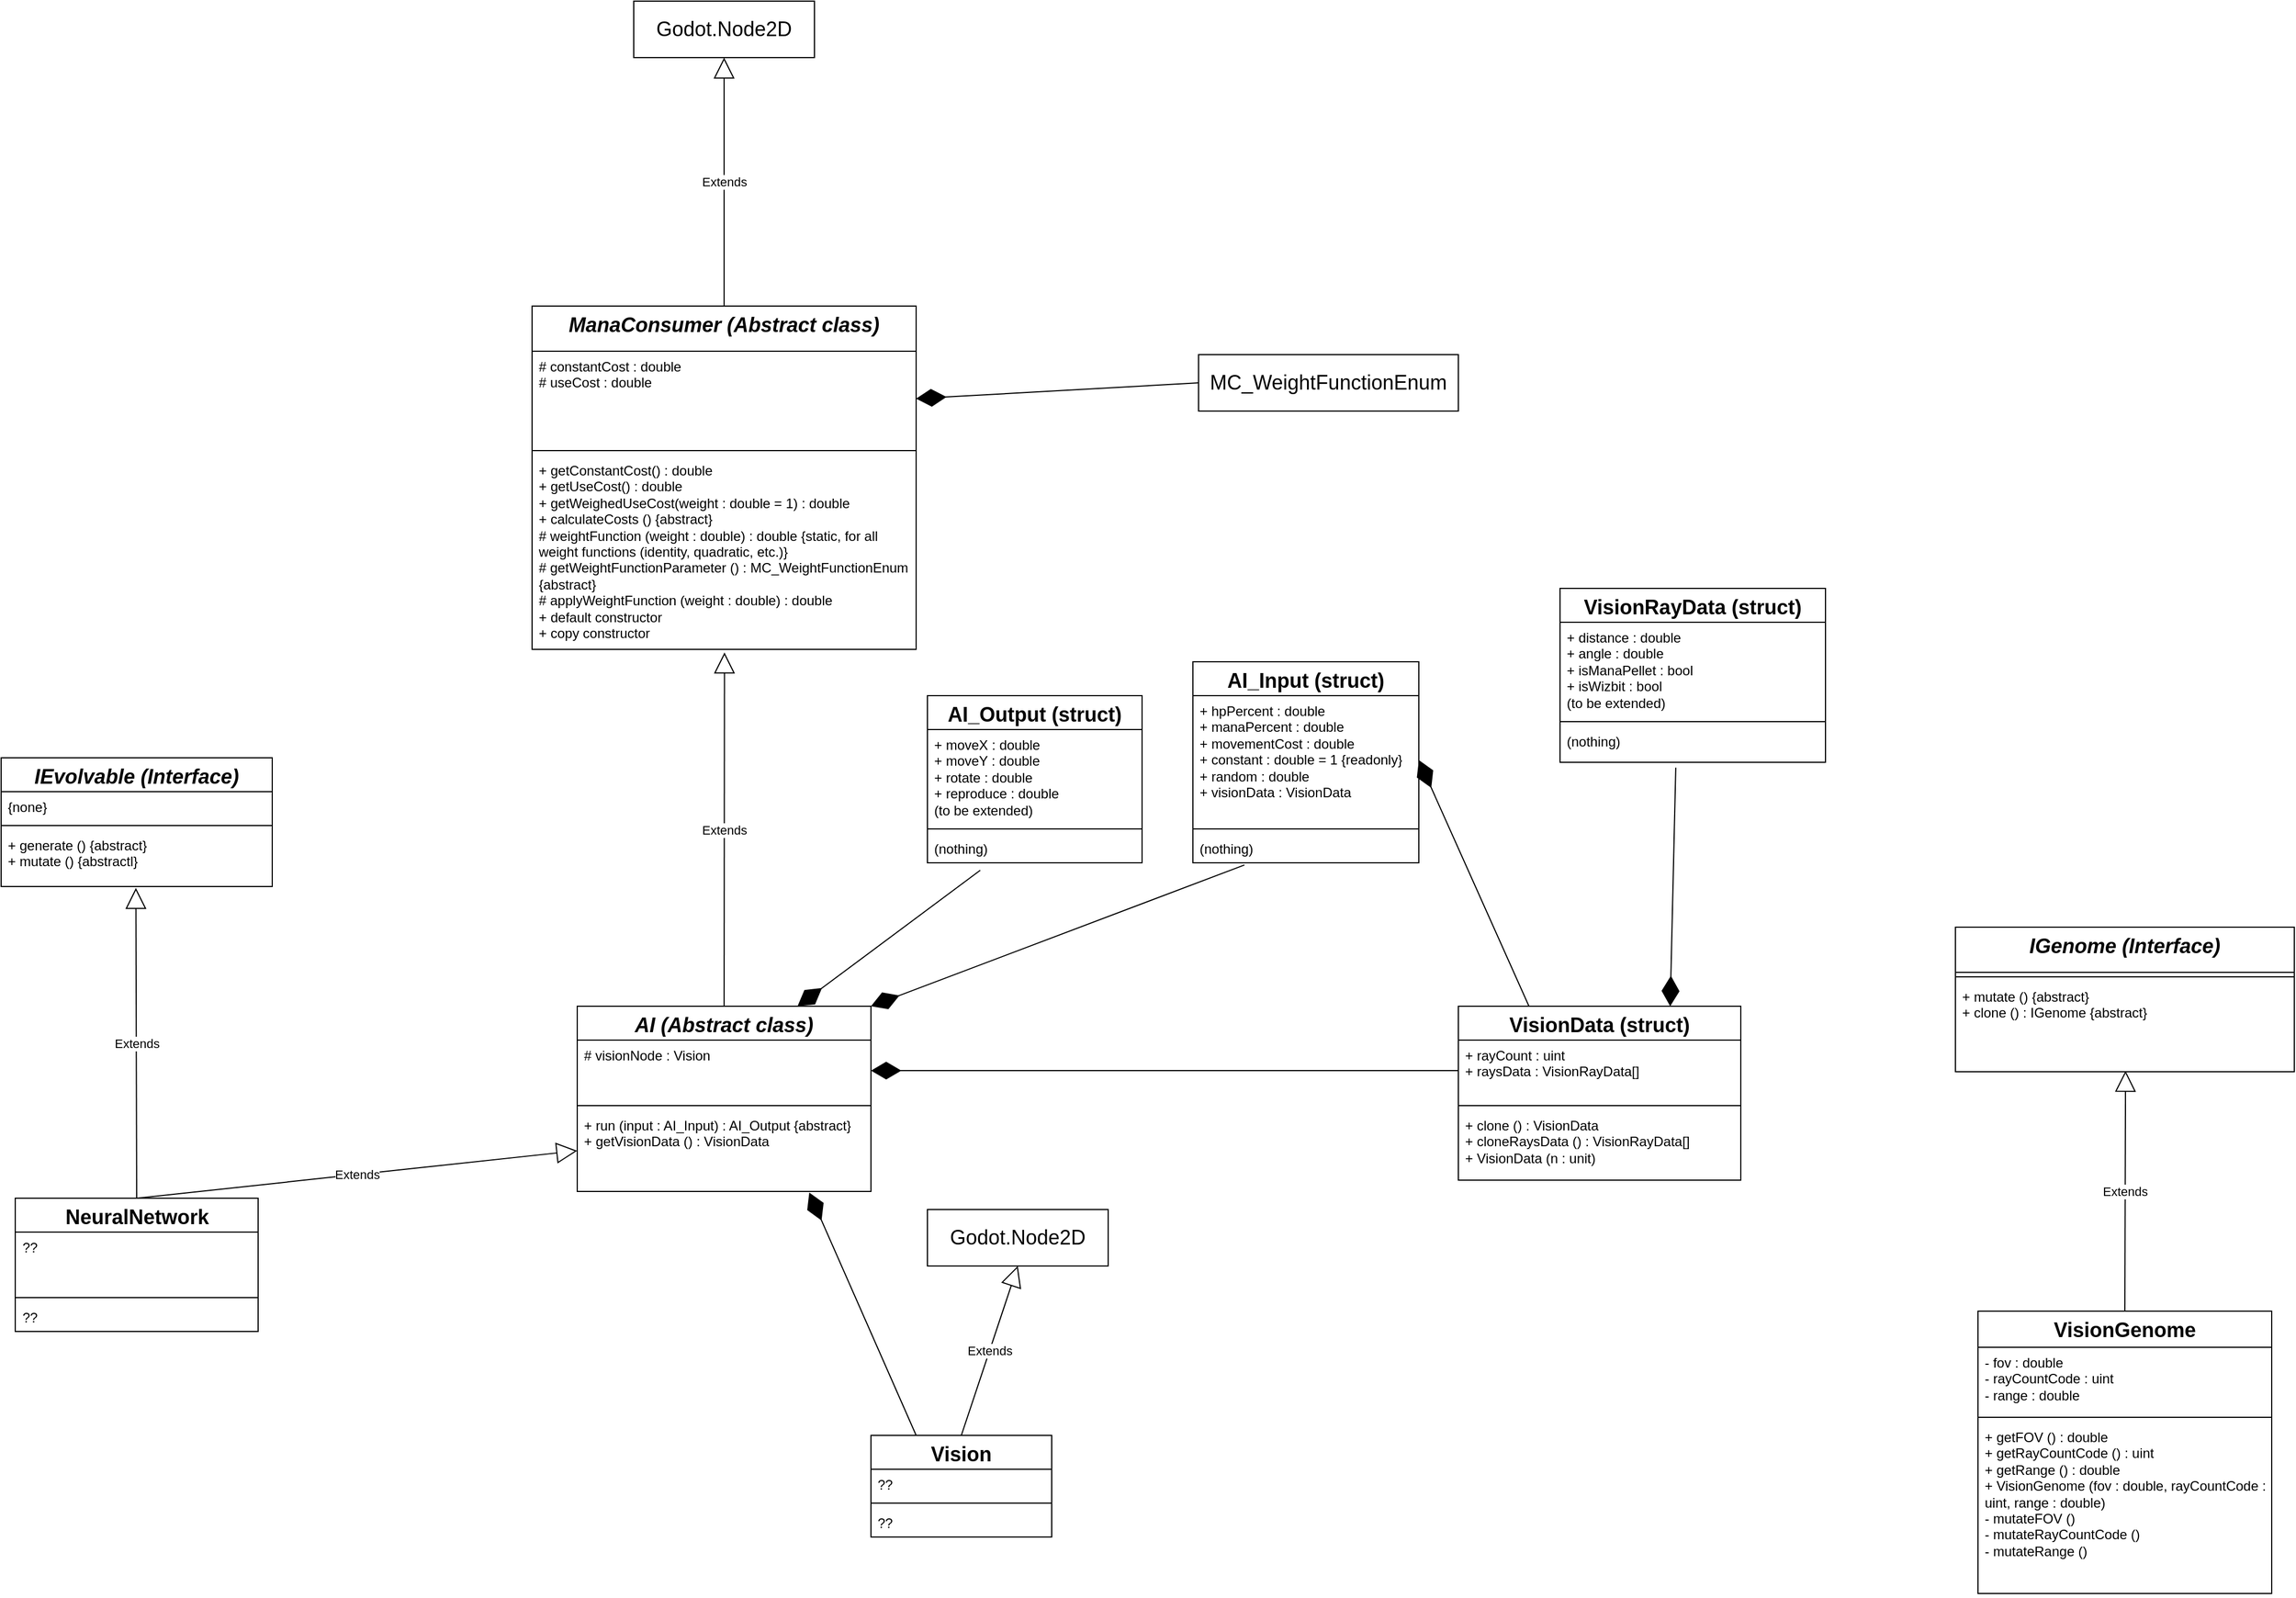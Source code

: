 <mxfile version="24.2.5" type="device">
  <diagram name="Page-1" id="7WFIXxiKZeKs0zez9FQ8">
    <mxGraphModel dx="1018" dy="598" grid="1" gridSize="10" guides="1" tooltips="1" connect="1" arrows="1" fold="1" page="1" pageScale="1" pageWidth="850" pageHeight="1100" math="0" shadow="0">
      <root>
        <mxCell id="0" />
        <mxCell id="1" parent="0" />
        <mxCell id="9O78wGGuVozdPFEIfdjM-1" value="&lt;i&gt;&lt;font style=&quot;font-size: 18px;&quot;&gt;IGenome (Interface)&lt;/font&gt;&lt;/i&gt;" style="swimlane;fontStyle=1;align=center;verticalAlign=top;childLayout=stackLayout;horizontal=1;startSize=40;horizontalStack=0;resizeParent=1;resizeParentMax=0;resizeLast=0;collapsible=1;marginBottom=0;whiteSpace=wrap;html=1;" parent="1" vertex="1">
          <mxGeometry x="1850" y="850" width="300" height="128" as="geometry" />
        </mxCell>
        <mxCell id="9O78wGGuVozdPFEIfdjM-2" value="" style="line;strokeWidth=1;fillColor=none;align=left;verticalAlign=middle;spacingTop=-1;spacingLeft=3;spacingRight=3;rotatable=0;labelPosition=right;points=[];portConstraint=eastwest;strokeColor=inherit;" parent="9O78wGGuVozdPFEIfdjM-1" vertex="1">
          <mxGeometry y="40" width="300" height="8" as="geometry" />
        </mxCell>
        <mxCell id="9O78wGGuVozdPFEIfdjM-3" value="&lt;div&gt;&lt;span style=&quot;background-color: initial;&quot;&gt;+ mutate () {abstract}&lt;/span&gt;&lt;br&gt;&lt;/div&gt;&lt;div&gt;&lt;span style=&quot;background-color: initial;&quot;&gt;+ clone () : IGenome {abstract}&lt;/span&gt;&lt;/div&gt;" style="text;strokeColor=none;fillColor=none;align=left;verticalAlign=top;spacingLeft=4;spacingRight=4;overflow=hidden;rotatable=0;points=[[0,0.5],[1,0.5]];portConstraint=eastwest;whiteSpace=wrap;html=1;" parent="9O78wGGuVozdPFEIfdjM-1" vertex="1">
          <mxGeometry y="48" width="300" height="80" as="geometry" />
        </mxCell>
        <mxCell id="9O78wGGuVozdPFEIfdjM-4" value="&lt;i&gt;&lt;font style=&quot;font-size: 18px;&quot;&gt;ManaConsumer (Abstract class)&lt;/font&gt;&lt;/i&gt;" style="swimlane;fontStyle=1;align=center;verticalAlign=top;childLayout=stackLayout;horizontal=1;startSize=40;horizontalStack=0;resizeParent=1;resizeParentMax=0;resizeLast=0;collapsible=1;marginBottom=0;whiteSpace=wrap;html=1;" parent="1" vertex="1">
          <mxGeometry x="590" y="300" width="340" height="304" as="geometry" />
        </mxCell>
        <mxCell id="9O78wGGuVozdPFEIfdjM-5" value="&lt;div&gt;# constantCost : double&lt;/div&gt;&lt;div&gt;# useCost : double&lt;/div&gt;" style="text;strokeColor=none;fillColor=none;align=left;verticalAlign=top;spacingLeft=4;spacingRight=4;overflow=hidden;rotatable=0;points=[[0,0.5],[1,0.5]];portConstraint=eastwest;whiteSpace=wrap;html=1;" parent="9O78wGGuVozdPFEIfdjM-4" vertex="1">
          <mxGeometry y="40" width="340" height="84" as="geometry" />
        </mxCell>
        <mxCell id="9O78wGGuVozdPFEIfdjM-6" value="" style="line;strokeWidth=1;fillColor=none;align=left;verticalAlign=middle;spacingTop=-1;spacingLeft=3;spacingRight=3;rotatable=0;labelPosition=right;points=[];portConstraint=eastwest;strokeColor=inherit;" parent="9O78wGGuVozdPFEIfdjM-4" vertex="1">
          <mxGeometry y="124" width="340" height="8" as="geometry" />
        </mxCell>
        <mxCell id="9O78wGGuVozdPFEIfdjM-7" value="+ getConstantCost() : double&lt;div&gt;+ getUseCost() : double&lt;br&gt;&lt;div&gt;+ getWeighedUseCost(weight : double = 1) : double&lt;/div&gt;&lt;div&gt;+ calculateCosts () {abstract}&lt;/div&gt;&lt;div&gt;# weightFunction (weight : double) : double {static, for all weight functions (identity, quadratic, etc.)}&lt;/div&gt;&lt;div&gt;# getWeightFunctionParameter () : MC_WeightFunctionEnum {abstract}&lt;/div&gt;&lt;div&gt;# applyWeightFunction (weight : double) : double&lt;/div&gt;&lt;div&gt;+ default constructor&lt;/div&gt;&lt;div&gt;+ copy constructor&lt;/div&gt;&lt;/div&gt;" style="text;strokeColor=none;fillColor=none;align=left;verticalAlign=top;spacingLeft=4;spacingRight=4;overflow=hidden;rotatable=0;points=[[0,0.5],[1,0.5]];portConstraint=eastwest;whiteSpace=wrap;html=1;" parent="9O78wGGuVozdPFEIfdjM-4" vertex="1">
          <mxGeometry y="132" width="340" height="172" as="geometry" />
        </mxCell>
        <mxCell id="9O78wGGuVozdPFEIfdjM-8" value="&lt;i&gt;&lt;font style=&quot;font-size: 18px;&quot;&gt;IEvolvable (Interface)&lt;/font&gt;&lt;/i&gt;" style="swimlane;fontStyle=1;align=center;verticalAlign=top;childLayout=stackLayout;horizontal=1;startSize=30;horizontalStack=0;resizeParent=1;resizeParentMax=0;resizeLast=0;collapsible=1;marginBottom=0;whiteSpace=wrap;html=1;" parent="1" vertex="1">
          <mxGeometry x="120" y="700" width="240" height="114" as="geometry" />
        </mxCell>
        <mxCell id="9O78wGGuVozdPFEIfdjM-9" value="{none}" style="text;strokeColor=none;fillColor=none;align=left;verticalAlign=top;spacingLeft=4;spacingRight=4;overflow=hidden;rotatable=0;points=[[0,0.5],[1,0.5]];portConstraint=eastwest;whiteSpace=wrap;html=1;" parent="9O78wGGuVozdPFEIfdjM-8" vertex="1">
          <mxGeometry y="30" width="240" height="26" as="geometry" />
        </mxCell>
        <mxCell id="9O78wGGuVozdPFEIfdjM-10" value="" style="line;strokeWidth=1;fillColor=none;align=left;verticalAlign=middle;spacingTop=-1;spacingLeft=3;spacingRight=3;rotatable=0;labelPosition=right;points=[];portConstraint=eastwest;strokeColor=inherit;" parent="9O78wGGuVozdPFEIfdjM-8" vertex="1">
          <mxGeometry y="56" width="240" height="8" as="geometry" />
        </mxCell>
        <mxCell id="9O78wGGuVozdPFEIfdjM-11" value="+ generate () {abstract}&lt;div&gt;+ mutate () {abstractl}&lt;/div&gt;" style="text;strokeColor=none;fillColor=none;align=left;verticalAlign=top;spacingLeft=4;spacingRight=4;overflow=hidden;rotatable=0;points=[[0,0.5],[1,0.5]];portConstraint=eastwest;whiteSpace=wrap;html=1;" parent="9O78wGGuVozdPFEIfdjM-8" vertex="1">
          <mxGeometry y="64" width="240" height="50" as="geometry" />
        </mxCell>
        <mxCell id="9O78wGGuVozdPFEIfdjM-12" value="&lt;font style=&quot;font-size: 18px;&quot;&gt;MC_WeightFunctionEnum&lt;/font&gt;" style="html=1;whiteSpace=wrap;" parent="1" vertex="1">
          <mxGeometry x="1180" y="343" width="230" height="50" as="geometry" />
        </mxCell>
        <mxCell id="9O78wGGuVozdPFEIfdjM-14" value="&lt;i&gt;&lt;font style=&quot;font-size: 18px;&quot;&gt;AI (Abstract class)&lt;/font&gt;&lt;/i&gt;" style="swimlane;fontStyle=1;align=center;verticalAlign=top;childLayout=stackLayout;horizontal=1;startSize=30;horizontalStack=0;resizeParent=1;resizeParentMax=0;resizeLast=0;collapsible=1;marginBottom=0;whiteSpace=wrap;html=1;" parent="1" vertex="1">
          <mxGeometry x="630" y="920" width="260" height="164" as="geometry" />
        </mxCell>
        <mxCell id="9O78wGGuVozdPFEIfdjM-15" value="&lt;div&gt;# visionNode : Vision&lt;/div&gt;" style="text;strokeColor=none;fillColor=none;align=left;verticalAlign=top;spacingLeft=4;spacingRight=4;overflow=hidden;rotatable=0;points=[[0,0.5],[1,0.5]];portConstraint=eastwest;whiteSpace=wrap;html=1;" parent="9O78wGGuVozdPFEIfdjM-14" vertex="1">
          <mxGeometry y="30" width="260" height="54" as="geometry" />
        </mxCell>
        <mxCell id="9O78wGGuVozdPFEIfdjM-16" value="" style="line;strokeWidth=1;fillColor=none;align=left;verticalAlign=middle;spacingTop=-1;spacingLeft=3;spacingRight=3;rotatable=0;labelPosition=right;points=[];portConstraint=eastwest;strokeColor=inherit;" parent="9O78wGGuVozdPFEIfdjM-14" vertex="1">
          <mxGeometry y="84" width="260" height="8" as="geometry" />
        </mxCell>
        <mxCell id="9O78wGGuVozdPFEIfdjM-17" value="+ run (input : AI_Input) : AI_Output {abstract}&lt;div&gt;+ getVisionData () : VisionData&lt;/div&gt;" style="text;strokeColor=none;fillColor=none;align=left;verticalAlign=top;spacingLeft=4;spacingRight=4;overflow=hidden;rotatable=0;points=[[0,0.5],[1,0.5]];portConstraint=eastwest;whiteSpace=wrap;html=1;" parent="9O78wGGuVozdPFEIfdjM-14" vertex="1">
          <mxGeometry y="92" width="260" height="72" as="geometry" />
        </mxCell>
        <mxCell id="9O78wGGuVozdPFEIfdjM-18" value="Extends" style="endArrow=block;endSize=16;endFill=0;html=1;rounded=0;exitX=0.5;exitY=0;exitDx=0;exitDy=0;entryX=0.501;entryY=1.016;entryDx=0;entryDy=0;entryPerimeter=0;" parent="1" source="9O78wGGuVozdPFEIfdjM-14" target="9O78wGGuVozdPFEIfdjM-7" edge="1">
          <mxGeometry width="160" relative="1" as="geometry">
            <mxPoint x="180" y="760" as="sourcePoint" />
            <mxPoint x="340" y="760" as="targetPoint" />
          </mxGeometry>
        </mxCell>
        <mxCell id="9O78wGGuVozdPFEIfdjM-19" value="Extends" style="endArrow=block;endSize=16;endFill=0;html=1;rounded=0;entryX=0.497;entryY=1.025;entryDx=0;entryDy=0;entryPerimeter=0;exitX=0.5;exitY=0;exitDx=0;exitDy=0;" parent="1" source="9O78wGGuVozdPFEIfdjM-22" target="9O78wGGuVozdPFEIfdjM-11" edge="1">
          <mxGeometry width="160" relative="1" as="geometry">
            <mxPoint x="260" y="740" as="sourcePoint" />
            <mxPoint x="190" y="630" as="targetPoint" />
          </mxGeometry>
        </mxCell>
        <mxCell id="9O78wGGuVozdPFEIfdjM-21" value="Extends" style="endArrow=block;endSize=16;endFill=0;html=1;rounded=0;exitX=0.5;exitY=0;exitDx=0;exitDy=0;entryX=0.5;entryY=1;entryDx=0;entryDy=0;" parent="1" source="9O78wGGuVozdPFEIfdjM-4" target="JWEfFdAkf09Q-wL82Dwv-13" edge="1">
          <mxGeometry width="160" relative="1" as="geometry">
            <mxPoint x="830" y="233" as="sourcePoint" />
            <mxPoint x="760" y="100" as="targetPoint" />
          </mxGeometry>
        </mxCell>
        <mxCell id="9O78wGGuVozdPFEIfdjM-22" value="&lt;font style=&quot;font-size: 18px;&quot;&gt;NeuralNetwork&lt;/font&gt;" style="swimlane;fontStyle=1;align=center;verticalAlign=top;childLayout=stackLayout;horizontal=1;startSize=30;horizontalStack=0;resizeParent=1;resizeParentMax=0;resizeLast=0;collapsible=1;marginBottom=0;whiteSpace=wrap;html=1;" parent="1" vertex="1">
          <mxGeometry x="132.5" y="1090" width="215" height="118" as="geometry" />
        </mxCell>
        <mxCell id="9O78wGGuVozdPFEIfdjM-23" value="&lt;div&gt;??&lt;/div&gt;" style="text;strokeColor=none;fillColor=none;align=left;verticalAlign=top;spacingLeft=4;spacingRight=4;overflow=hidden;rotatable=0;points=[[0,0.5],[1,0.5]];portConstraint=eastwest;whiteSpace=wrap;html=1;" parent="9O78wGGuVozdPFEIfdjM-22" vertex="1">
          <mxGeometry y="30" width="215" height="54" as="geometry" />
        </mxCell>
        <mxCell id="9O78wGGuVozdPFEIfdjM-24" value="" style="line;strokeWidth=1;fillColor=none;align=left;verticalAlign=middle;spacingTop=-1;spacingLeft=3;spacingRight=3;rotatable=0;labelPosition=right;points=[];portConstraint=eastwest;strokeColor=inherit;" parent="9O78wGGuVozdPFEIfdjM-22" vertex="1">
          <mxGeometry y="84" width="215" height="8" as="geometry" />
        </mxCell>
        <mxCell id="9O78wGGuVozdPFEIfdjM-25" value="??" style="text;strokeColor=none;fillColor=none;align=left;verticalAlign=top;spacingLeft=4;spacingRight=4;overflow=hidden;rotatable=0;points=[[0,0.5],[1,0.5]];portConstraint=eastwest;whiteSpace=wrap;html=1;" parent="9O78wGGuVozdPFEIfdjM-22" vertex="1">
          <mxGeometry y="92" width="215" height="26" as="geometry" />
        </mxCell>
        <mxCell id="9O78wGGuVozdPFEIfdjM-26" value="Extends" style="endArrow=block;endSize=16;endFill=0;html=1;rounded=0;entryX=0;entryY=0.5;entryDx=0;entryDy=0;exitX=0.5;exitY=0;exitDx=0;exitDy=0;" parent="1" source="9O78wGGuVozdPFEIfdjM-22" target="9O78wGGuVozdPFEIfdjM-17" edge="1">
          <mxGeometry width="160" relative="1" as="geometry">
            <mxPoint x="371" y="1125" as="sourcePoint" />
            <mxPoint x="370" y="296" as="targetPoint" />
          </mxGeometry>
        </mxCell>
        <mxCell id="9O78wGGuVozdPFEIfdjM-27" value="&lt;font style=&quot;font-size: 18px;&quot;&gt;VisionData (struct)&lt;/font&gt;" style="swimlane;fontStyle=1;align=center;verticalAlign=top;childLayout=stackLayout;horizontal=1;startSize=30;horizontalStack=0;resizeParent=1;resizeParentMax=0;resizeLast=0;collapsible=1;marginBottom=0;whiteSpace=wrap;html=1;" parent="1" vertex="1">
          <mxGeometry x="1410" y="920" width="250" height="154" as="geometry" />
        </mxCell>
        <mxCell id="9O78wGGuVozdPFEIfdjM-28" value="&lt;div&gt;+ rayCount : uint&lt;/div&gt;&lt;div&gt;+ raysData : VisionRayData[]&lt;/div&gt;" style="text;strokeColor=none;fillColor=none;align=left;verticalAlign=top;spacingLeft=4;spacingRight=4;overflow=hidden;rotatable=0;points=[[0,0.5],[1,0.5]];portConstraint=eastwest;whiteSpace=wrap;html=1;" parent="9O78wGGuVozdPFEIfdjM-27" vertex="1">
          <mxGeometry y="30" width="250" height="54" as="geometry" />
        </mxCell>
        <mxCell id="9O78wGGuVozdPFEIfdjM-29" value="" style="line;strokeWidth=1;fillColor=none;align=left;verticalAlign=middle;spacingTop=-1;spacingLeft=3;spacingRight=3;rotatable=0;labelPosition=right;points=[];portConstraint=eastwest;strokeColor=inherit;" parent="9O78wGGuVozdPFEIfdjM-27" vertex="1">
          <mxGeometry y="84" width="250" height="8" as="geometry" />
        </mxCell>
        <mxCell id="9O78wGGuVozdPFEIfdjM-30" value="+ clone () : VisionData&lt;div&gt;+ cloneRaysData () : VisionRayData[]&lt;/div&gt;&lt;div&gt;+ VisionData (n : unit)&lt;/div&gt;" style="text;strokeColor=none;fillColor=none;align=left;verticalAlign=top;spacingLeft=4;spacingRight=4;overflow=hidden;rotatable=0;points=[[0,0.5],[1,0.5]];portConstraint=eastwest;whiteSpace=wrap;html=1;" parent="9O78wGGuVozdPFEIfdjM-27" vertex="1">
          <mxGeometry y="92" width="250" height="62" as="geometry" />
        </mxCell>
        <mxCell id="9O78wGGuVozdPFEIfdjM-31" value="&lt;font style=&quot;font-size: 18px;&quot;&gt;VisionRay&lt;span style=&quot;background-color: initial;&quot;&gt;Data (struct)&lt;/span&gt;&lt;/font&gt;" style="swimlane;fontStyle=1;align=center;verticalAlign=top;childLayout=stackLayout;horizontal=1;startSize=30;horizontalStack=0;resizeParent=1;resizeParentMax=0;resizeLast=0;collapsible=1;marginBottom=0;whiteSpace=wrap;html=1;" parent="1" vertex="1">
          <mxGeometry x="1500" y="550" width="235" height="154" as="geometry" />
        </mxCell>
        <mxCell id="9O78wGGuVozdPFEIfdjM-32" value="+ distance : double&lt;div&gt;+ angle : double&lt;/div&gt;&lt;div&gt;+ isManaPellet : bool&lt;/div&gt;&lt;div&gt;+ isWizbit : bool&lt;/div&gt;&lt;div&gt;(to be extended)&lt;/div&gt;" style="text;strokeColor=none;fillColor=none;align=left;verticalAlign=top;spacingLeft=4;spacingRight=4;overflow=hidden;rotatable=0;points=[[0,0.5],[1,0.5]];portConstraint=eastwest;whiteSpace=wrap;html=1;" parent="9O78wGGuVozdPFEIfdjM-31" vertex="1">
          <mxGeometry y="30" width="235" height="84" as="geometry" />
        </mxCell>
        <mxCell id="9O78wGGuVozdPFEIfdjM-33" value="" style="line;strokeWidth=1;fillColor=none;align=left;verticalAlign=middle;spacingTop=-1;spacingLeft=3;spacingRight=3;rotatable=0;labelPosition=right;points=[];portConstraint=eastwest;strokeColor=inherit;" parent="9O78wGGuVozdPFEIfdjM-31" vertex="1">
          <mxGeometry y="114" width="235" height="8" as="geometry" />
        </mxCell>
        <mxCell id="9O78wGGuVozdPFEIfdjM-34" value="(nothing)" style="text;strokeColor=none;fillColor=none;align=left;verticalAlign=top;spacingLeft=4;spacingRight=4;overflow=hidden;rotatable=0;points=[[0,0.5],[1,0.5]];portConstraint=eastwest;whiteSpace=wrap;html=1;" parent="9O78wGGuVozdPFEIfdjM-31" vertex="1">
          <mxGeometry y="122" width="235" height="32" as="geometry" />
        </mxCell>
        <mxCell id="9O78wGGuVozdPFEIfdjM-36" value="" style="endArrow=diamondThin;endFill=1;endSize=24;html=1;rounded=0;exitX=0.436;exitY=1.15;exitDx=0;exitDy=0;entryX=0.75;entryY=0;entryDx=0;entryDy=0;exitPerimeter=0;" parent="1" source="9O78wGGuVozdPFEIfdjM-34" target="9O78wGGuVozdPFEIfdjM-27" edge="1">
          <mxGeometry width="160" relative="1" as="geometry">
            <mxPoint x="1655" y="550" as="sourcePoint" />
            <mxPoint x="1565" y="550" as="targetPoint" />
          </mxGeometry>
        </mxCell>
        <mxCell id="9O78wGGuVozdPFEIfdjM-37" value="&lt;font style=&quot;font-size: 18px;&quot;&gt;AI_Input (struct)&lt;/font&gt;" style="swimlane;fontStyle=1;align=center;verticalAlign=top;childLayout=stackLayout;horizontal=1;startSize=30;horizontalStack=0;resizeParent=1;resizeParentMax=0;resizeLast=0;collapsible=1;marginBottom=0;whiteSpace=wrap;html=1;" parent="1" vertex="1">
          <mxGeometry x="1175" y="615" width="200" height="178" as="geometry" />
        </mxCell>
        <mxCell id="9O78wGGuVozdPFEIfdjM-38" value="+ hpPercent : double&lt;div&gt;+ manaPercent : double&lt;/div&gt;&lt;div&gt;+ movementCost : double&lt;/div&gt;&lt;div&gt;+ constant : double = 1 {readonly}&lt;/div&gt;&lt;div&gt;+ random : double&lt;/div&gt;&lt;div&gt;+ visionData : VisionData&lt;/div&gt;" style="text;strokeColor=none;fillColor=none;align=left;verticalAlign=top;spacingLeft=4;spacingRight=4;overflow=hidden;rotatable=0;points=[[0,0.5],[1,0.5]];portConstraint=eastwest;whiteSpace=wrap;html=1;" parent="9O78wGGuVozdPFEIfdjM-37" vertex="1">
          <mxGeometry y="30" width="200" height="114" as="geometry" />
        </mxCell>
        <mxCell id="9O78wGGuVozdPFEIfdjM-39" value="" style="line;strokeWidth=1;fillColor=none;align=left;verticalAlign=middle;spacingTop=-1;spacingLeft=3;spacingRight=3;rotatable=0;labelPosition=right;points=[];portConstraint=eastwest;strokeColor=inherit;" parent="9O78wGGuVozdPFEIfdjM-37" vertex="1">
          <mxGeometry y="144" width="200" height="8" as="geometry" />
        </mxCell>
        <mxCell id="9O78wGGuVozdPFEIfdjM-40" value="(nothing)" style="text;strokeColor=none;fillColor=none;align=left;verticalAlign=top;spacingLeft=4;spacingRight=4;overflow=hidden;rotatable=0;points=[[0,0.5],[1,0.5]];portConstraint=eastwest;whiteSpace=wrap;html=1;" parent="9O78wGGuVozdPFEIfdjM-37" vertex="1">
          <mxGeometry y="152" width="200" height="26" as="geometry" />
        </mxCell>
        <mxCell id="9O78wGGuVozdPFEIfdjM-42" value="" style="endArrow=diamondThin;endFill=1;endSize=24;html=1;rounded=0;exitX=0.228;exitY=1.075;exitDx=0;exitDy=0;entryX=1;entryY=0;entryDx=0;entryDy=0;exitPerimeter=0;" parent="1" source="9O78wGGuVozdPFEIfdjM-40" target="9O78wGGuVozdPFEIfdjM-14" edge="1">
          <mxGeometry width="160" relative="1" as="geometry">
            <mxPoint x="980" y="750" as="sourcePoint" />
            <mxPoint x="980" y="906" as="targetPoint" />
          </mxGeometry>
        </mxCell>
        <mxCell id="9O78wGGuVozdPFEIfdjM-43" value="" style="endArrow=diamondThin;endFill=1;endSize=24;html=1;rounded=0;exitX=0;exitY=0.5;exitDx=0;exitDy=0;entryX=1;entryY=0.5;entryDx=0;entryDy=0;" parent="1" source="9O78wGGuVozdPFEIfdjM-12" target="9O78wGGuVozdPFEIfdjM-5" edge="1">
          <mxGeometry width="160" relative="1" as="geometry">
            <mxPoint x="1050" y="544" as="sourcePoint" />
            <mxPoint x="1050" y="700" as="targetPoint" />
          </mxGeometry>
        </mxCell>
        <mxCell id="9O78wGGuVozdPFEIfdjM-44" value="&lt;font style=&quot;font-size: 18px;&quot;&gt;AI_Output (struct)&lt;/font&gt;" style="swimlane;fontStyle=1;align=center;verticalAlign=top;childLayout=stackLayout;horizontal=1;startSize=30;horizontalStack=0;resizeParent=1;resizeParentMax=0;resizeLast=0;collapsible=1;marginBottom=0;whiteSpace=wrap;html=1;" parent="1" vertex="1">
          <mxGeometry x="940" y="645" width="190" height="148" as="geometry" />
        </mxCell>
        <mxCell id="9O78wGGuVozdPFEIfdjM-45" value="+ moveX : double&lt;div&gt;+ moveY : double&lt;/div&gt;&lt;div&gt;+ rotate : double&lt;/div&gt;&lt;div&gt;+ reproduce : double&lt;/div&gt;&lt;div&gt;(to be extended)&lt;/div&gt;" style="text;strokeColor=none;fillColor=none;align=left;verticalAlign=top;spacingLeft=4;spacingRight=4;overflow=hidden;rotatable=0;points=[[0,0.5],[1,0.5]];portConstraint=eastwest;whiteSpace=wrap;html=1;" parent="9O78wGGuVozdPFEIfdjM-44" vertex="1">
          <mxGeometry y="30" width="190" height="84" as="geometry" />
        </mxCell>
        <mxCell id="9O78wGGuVozdPFEIfdjM-46" value="" style="line;strokeWidth=1;fillColor=none;align=left;verticalAlign=middle;spacingTop=-1;spacingLeft=3;spacingRight=3;rotatable=0;labelPosition=right;points=[];portConstraint=eastwest;strokeColor=inherit;" parent="9O78wGGuVozdPFEIfdjM-44" vertex="1">
          <mxGeometry y="114" width="190" height="8" as="geometry" />
        </mxCell>
        <mxCell id="9O78wGGuVozdPFEIfdjM-47" value="(nothing)" style="text;strokeColor=none;fillColor=none;align=left;verticalAlign=top;spacingLeft=4;spacingRight=4;overflow=hidden;rotatable=0;points=[[0,0.5],[1,0.5]];portConstraint=eastwest;whiteSpace=wrap;html=1;" parent="9O78wGGuVozdPFEIfdjM-44" vertex="1">
          <mxGeometry y="122" width="190" height="26" as="geometry" />
        </mxCell>
        <mxCell id="9O78wGGuVozdPFEIfdjM-48" value="" style="endArrow=diamondThin;endFill=1;endSize=24;html=1;rounded=0;exitX=0.246;exitY=1.256;exitDx=0;exitDy=0;entryX=0.75;entryY=0;entryDx=0;entryDy=0;exitPerimeter=0;" parent="1" source="9O78wGGuVozdPFEIfdjM-47" target="9O78wGGuVozdPFEIfdjM-14" edge="1">
          <mxGeometry width="160" relative="1" as="geometry">
            <mxPoint x="1252" y="1036" as="sourcePoint" />
            <mxPoint x="1030" y="910" as="targetPoint" />
            <Array as="points" />
          </mxGeometry>
        </mxCell>
        <mxCell id="9O78wGGuVozdPFEIfdjM-50" value="&lt;font style=&quot;font-size: 18px;&quot;&gt;Vision&lt;/font&gt;" style="swimlane;fontStyle=1;align=center;verticalAlign=top;childLayout=stackLayout;horizontal=1;startSize=30;horizontalStack=0;resizeParent=1;resizeParentMax=0;resizeLast=0;collapsible=1;marginBottom=0;whiteSpace=wrap;html=1;" parent="1" vertex="1">
          <mxGeometry x="890" y="1300" width="160" height="90" as="geometry" />
        </mxCell>
        <mxCell id="9O78wGGuVozdPFEIfdjM-51" value="??" style="text;strokeColor=none;fillColor=none;align=left;verticalAlign=top;spacingLeft=4;spacingRight=4;overflow=hidden;rotatable=0;points=[[0,0.5],[1,0.5]];portConstraint=eastwest;whiteSpace=wrap;html=1;" parent="9O78wGGuVozdPFEIfdjM-50" vertex="1">
          <mxGeometry y="30" width="160" height="26" as="geometry" />
        </mxCell>
        <mxCell id="9O78wGGuVozdPFEIfdjM-52" value="" style="line;strokeWidth=1;fillColor=none;align=left;verticalAlign=middle;spacingTop=-1;spacingLeft=3;spacingRight=3;rotatable=0;labelPosition=right;points=[];portConstraint=eastwest;strokeColor=inherit;" parent="9O78wGGuVozdPFEIfdjM-50" vertex="1">
          <mxGeometry y="56" width="160" height="8" as="geometry" />
        </mxCell>
        <mxCell id="9O78wGGuVozdPFEIfdjM-53" value="??" style="text;strokeColor=none;fillColor=none;align=left;verticalAlign=top;spacingLeft=4;spacingRight=4;overflow=hidden;rotatable=0;points=[[0,0.5],[1,0.5]];portConstraint=eastwest;whiteSpace=wrap;html=1;" parent="9O78wGGuVozdPFEIfdjM-50" vertex="1">
          <mxGeometry y="64" width="160" height="26" as="geometry" />
        </mxCell>
        <mxCell id="9O78wGGuVozdPFEIfdjM-55" value="&lt;font style=&quot;font-size: 18px;&quot;&gt;Godot.Node2D&lt;/font&gt;" style="html=1;whiteSpace=wrap;" parent="1" vertex="1">
          <mxGeometry x="940" y="1100" width="160" height="50" as="geometry" />
        </mxCell>
        <mxCell id="9O78wGGuVozdPFEIfdjM-56" value="Extends" style="endArrow=block;endSize=16;endFill=0;html=1;rounded=0;entryX=0.5;entryY=1;entryDx=0;entryDy=0;exitX=0.5;exitY=0;exitDx=0;exitDy=0;" parent="1" source="9O78wGGuVozdPFEIfdjM-50" target="9O78wGGuVozdPFEIfdjM-55" edge="1">
          <mxGeometry width="160" relative="1" as="geometry">
            <mxPoint x="1370" y="1210" as="sourcePoint" />
            <mxPoint x="1420" y="670" as="targetPoint" />
          </mxGeometry>
        </mxCell>
        <mxCell id="9O78wGGuVozdPFEIfdjM-57" value="" style="endArrow=diamondThin;endFill=1;endSize=24;html=1;rounded=0;exitX=0.25;exitY=0;exitDx=0;exitDy=0;entryX=0.79;entryY=1.014;entryDx=0;entryDy=0;entryPerimeter=0;" parent="1" source="9O78wGGuVozdPFEIfdjM-50" target="9O78wGGuVozdPFEIfdjM-17" edge="1">
          <mxGeometry width="160" relative="1" as="geometry">
            <mxPoint x="1015" y="1146.29" as="sourcePoint" />
            <mxPoint x="892" y="1146.29" as="targetPoint" />
            <Array as="points" />
          </mxGeometry>
        </mxCell>
        <mxCell id="JWEfFdAkf09Q-wL82Dwv-1" value="&lt;font style=&quot;font-size: 18px;&quot;&gt;VisionGenome&lt;/font&gt;" style="swimlane;fontStyle=1;align=center;verticalAlign=top;childLayout=stackLayout;horizontal=1;startSize=32;horizontalStack=0;resizeParent=1;resizeParentMax=0;resizeLast=0;collapsible=1;marginBottom=0;whiteSpace=wrap;html=1;" parent="1" vertex="1">
          <mxGeometry x="1870" y="1190" width="260" height="250" as="geometry" />
        </mxCell>
        <mxCell id="JWEfFdAkf09Q-wL82Dwv-2" value="- fov : double&lt;div&gt;- rayCountCode : uint&lt;/div&gt;&lt;div&gt;- range : double&lt;/div&gt;" style="text;strokeColor=none;fillColor=none;align=left;verticalAlign=top;spacingLeft=4;spacingRight=4;overflow=hidden;rotatable=0;points=[[0,0.5],[1,0.5]];portConstraint=eastwest;whiteSpace=wrap;html=1;" parent="JWEfFdAkf09Q-wL82Dwv-1" vertex="1">
          <mxGeometry y="32" width="260" height="58" as="geometry" />
        </mxCell>
        <mxCell id="JWEfFdAkf09Q-wL82Dwv-3" value="" style="line;strokeWidth=1;fillColor=none;align=left;verticalAlign=middle;spacingTop=-1;spacingLeft=3;spacingRight=3;rotatable=0;labelPosition=right;points=[];portConstraint=eastwest;strokeColor=inherit;" parent="JWEfFdAkf09Q-wL82Dwv-1" vertex="1">
          <mxGeometry y="90" width="260" height="8" as="geometry" />
        </mxCell>
        <mxCell id="JWEfFdAkf09Q-wL82Dwv-4" value="+ getFOV () : double&lt;div&gt;+ getRayCountCode () : uint&lt;/div&gt;&lt;div&gt;+ getRange () : double&lt;/div&gt;&lt;div&gt;+ VisionGenome (fov : double, rayCountCode : uint, range : double)&lt;/div&gt;&lt;div&gt;- mutateFOV ()&lt;/div&gt;&lt;div&gt;- mutateRayCountCode ()&lt;/div&gt;&lt;div&gt;- mutateRange ()&lt;/div&gt;" style="text;strokeColor=none;fillColor=none;align=left;verticalAlign=top;spacingLeft=4;spacingRight=4;overflow=hidden;rotatable=0;points=[[0,0.5],[1,0.5]];portConstraint=eastwest;whiteSpace=wrap;html=1;" parent="JWEfFdAkf09Q-wL82Dwv-1" vertex="1">
          <mxGeometry y="98" width="260" height="152" as="geometry" />
        </mxCell>
        <mxCell id="JWEfFdAkf09Q-wL82Dwv-5" value="Extends" style="endArrow=block;endSize=16;endFill=0;html=1;rounded=0;entryX=0.502;entryY=0.99;entryDx=0;entryDy=0;exitX=0.5;exitY=0;exitDx=0;exitDy=0;entryPerimeter=0;" parent="1" source="JWEfFdAkf09Q-wL82Dwv-1" target="9O78wGGuVozdPFEIfdjM-3" edge="1">
          <mxGeometry width="160" relative="1" as="geometry">
            <mxPoint x="1775" y="1180" as="sourcePoint" />
            <mxPoint x="1800" y="1030" as="targetPoint" />
          </mxGeometry>
        </mxCell>
        <mxCell id="JWEfFdAkf09Q-wL82Dwv-11" value="" style="endArrow=diamondThin;endFill=1;endSize=24;html=1;rounded=0;exitX=0.25;exitY=0;exitDx=0;exitDy=0;entryX=1;entryY=0.5;entryDx=0;entryDy=0;" parent="1" source="9O78wGGuVozdPFEIfdjM-27" target="9O78wGGuVozdPFEIfdjM-38" edge="1">
          <mxGeometry width="160" relative="1" as="geometry">
            <mxPoint x="1231" y="805" as="sourcePoint" />
            <mxPoint x="900" y="987" as="targetPoint" />
          </mxGeometry>
        </mxCell>
        <mxCell id="JWEfFdAkf09Q-wL82Dwv-12" value="" style="endArrow=diamondThin;endFill=1;endSize=24;html=1;rounded=0;exitX=0;exitY=0.5;exitDx=0;exitDy=0;entryX=1;entryY=0.5;entryDx=0;entryDy=0;" parent="1" source="9O78wGGuVozdPFEIfdjM-28" target="9O78wGGuVozdPFEIfdjM-15" edge="1">
          <mxGeometry width="160" relative="1" as="geometry">
            <mxPoint x="1258" y="1090" as="sourcePoint" />
            <mxPoint x="1130" y="968" as="targetPoint" />
          </mxGeometry>
        </mxCell>
        <mxCell id="JWEfFdAkf09Q-wL82Dwv-13" value="&lt;font style=&quot;font-size: 18px;&quot;&gt;Godot.Node2D&lt;/font&gt;" style="html=1;whiteSpace=wrap;" parent="1" vertex="1">
          <mxGeometry x="680" y="30" width="160" height="50" as="geometry" />
        </mxCell>
      </root>
    </mxGraphModel>
  </diagram>
</mxfile>

